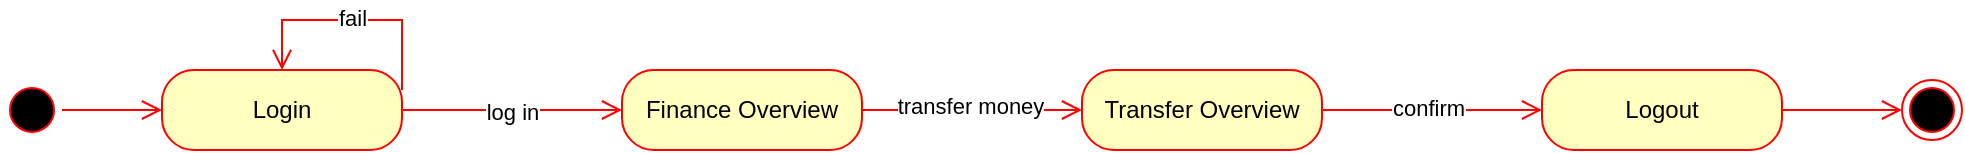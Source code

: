 <mxfile version="24.0.4" type="device">
  <diagram name="Seite-1" id="zIffXLCL3etWGwbl06TL">
    <mxGraphModel dx="1434" dy="746" grid="1" gridSize="10" guides="1" tooltips="1" connect="1" arrows="1" fold="1" page="1" pageScale="1" pageWidth="1100" pageHeight="1700" math="0" shadow="0">
      <root>
        <mxCell id="0" />
        <mxCell id="1" parent="0" />
        <mxCell id="q5A2X5cFmS3yKCoafCRo-1" value="" style="ellipse;html=1;shape=startState;fillColor=#000000;strokeColor=#ff0000;" parent="1" vertex="1">
          <mxGeometry x="80" y="240" width="30" height="30" as="geometry" />
        </mxCell>
        <mxCell id="q5A2X5cFmS3yKCoafCRo-2" value="" style="edgeStyle=orthogonalEdgeStyle;html=1;verticalAlign=bottom;endArrow=open;endSize=8;strokeColor=#ff0000;rounded=0;entryX=0;entryY=0.5;entryDx=0;entryDy=0;" parent="1" source="q5A2X5cFmS3yKCoafCRo-1" target="q5A2X5cFmS3yKCoafCRo-3" edge="1">
          <mxGeometry relative="1" as="geometry">
            <mxPoint x="95" y="330" as="targetPoint" />
          </mxGeometry>
        </mxCell>
        <mxCell id="q5A2X5cFmS3yKCoafCRo-3" value="Login" style="rounded=1;whiteSpace=wrap;html=1;arcSize=40;fontColor=#000000;fillColor=#ffffc0;strokeColor=#ff0000;" parent="1" vertex="1">
          <mxGeometry x="160" y="235" width="120" height="40" as="geometry" />
        </mxCell>
        <mxCell id="q5A2X5cFmS3yKCoafCRo-4" value="" style="edgeStyle=orthogonalEdgeStyle;html=1;verticalAlign=bottom;endArrow=open;endSize=8;strokeColor=#ff0000;rounded=0;entryX=0;entryY=0.5;entryDx=0;entryDy=0;" parent="1" source="q5A2X5cFmS3yKCoafCRo-3" target="q5A2X5cFmS3yKCoafCRo-5" edge="1">
          <mxGeometry relative="1" as="geometry">
            <mxPoint x="370" y="340" as="targetPoint" />
          </mxGeometry>
        </mxCell>
        <mxCell id="q5A2X5cFmS3yKCoafCRo-12" value="log in" style="edgeLabel;html=1;align=center;verticalAlign=middle;resizable=0;points=[];" parent="q5A2X5cFmS3yKCoafCRo-4" vertex="1" connectable="0">
          <mxGeometry y="-1" relative="1" as="geometry">
            <mxPoint as="offset" />
          </mxGeometry>
        </mxCell>
        <mxCell id="q5A2X5cFmS3yKCoafCRo-5" value="Finance Overview" style="rounded=1;whiteSpace=wrap;html=1;arcSize=40;fontColor=#000000;fillColor=#ffffc0;strokeColor=#ff0000;" parent="1" vertex="1">
          <mxGeometry x="390" y="235" width="120" height="40" as="geometry" />
        </mxCell>
        <mxCell id="q5A2X5cFmS3yKCoafCRo-6" value="" style="edgeStyle=orthogonalEdgeStyle;html=1;verticalAlign=bottom;endArrow=open;endSize=8;strokeColor=#ff0000;rounded=0;entryX=0;entryY=0.5;entryDx=0;entryDy=0;" parent="1" source="q5A2X5cFmS3yKCoafCRo-5" target="q5A2X5cFmS3yKCoafCRo-7" edge="1">
          <mxGeometry relative="1" as="geometry">
            <mxPoint x="480" y="340" as="targetPoint" />
          </mxGeometry>
        </mxCell>
        <mxCell id="q5A2X5cFmS3yKCoafCRo-13" value="transfer money" style="edgeLabel;html=1;align=center;verticalAlign=middle;resizable=0;points=[];" parent="q5A2X5cFmS3yKCoafCRo-6" vertex="1" connectable="0">
          <mxGeometry x="-0.018" y="2" relative="1" as="geometry">
            <mxPoint as="offset" />
          </mxGeometry>
        </mxCell>
        <mxCell id="q5A2X5cFmS3yKCoafCRo-7" value="Transfer Overview" style="rounded=1;whiteSpace=wrap;html=1;arcSize=40;fontColor=#000000;fillColor=#ffffc0;strokeColor=#ff0000;" parent="1" vertex="1">
          <mxGeometry x="620" y="235" width="120" height="40" as="geometry" />
        </mxCell>
        <mxCell id="q5A2X5cFmS3yKCoafCRo-8" value="" style="edgeStyle=orthogonalEdgeStyle;html=1;verticalAlign=bottom;endArrow=open;endSize=8;strokeColor=#ff0000;rounded=0;entryX=0;entryY=0.5;entryDx=0;entryDy=0;" parent="1" source="q5A2X5cFmS3yKCoafCRo-7" target="q5A2X5cFmS3yKCoafCRo-9" edge="1">
          <mxGeometry relative="1" as="geometry">
            <mxPoint x="640" y="340" as="targetPoint" />
          </mxGeometry>
        </mxCell>
        <mxCell id="q5A2X5cFmS3yKCoafCRo-14" value="confirm" style="edgeLabel;html=1;align=center;verticalAlign=middle;resizable=0;points=[];" parent="q5A2X5cFmS3yKCoafCRo-8" vertex="1" connectable="0">
          <mxGeometry x="-0.036" y="1" relative="1" as="geometry">
            <mxPoint as="offset" />
          </mxGeometry>
        </mxCell>
        <mxCell id="q5A2X5cFmS3yKCoafCRo-9" value="Logout" style="rounded=1;whiteSpace=wrap;html=1;arcSize=40;fontColor=#000000;fillColor=#ffffc0;strokeColor=#ff0000;" parent="1" vertex="1">
          <mxGeometry x="850" y="235" width="120" height="40" as="geometry" />
        </mxCell>
        <mxCell id="q5A2X5cFmS3yKCoafCRo-10" value="" style="edgeStyle=orthogonalEdgeStyle;html=1;verticalAlign=bottom;endArrow=open;endSize=8;strokeColor=#ff0000;rounded=0;entryX=0;entryY=0.5;entryDx=0;entryDy=0;" parent="1" source="q5A2X5cFmS3yKCoafCRo-9" target="q5A2X5cFmS3yKCoafCRo-11" edge="1">
          <mxGeometry relative="1" as="geometry">
            <mxPoint x="900" y="340" as="targetPoint" />
          </mxGeometry>
        </mxCell>
        <mxCell id="q5A2X5cFmS3yKCoafCRo-11" value="" style="ellipse;html=1;shape=endState;fillColor=#000000;strokeColor=#ff0000;" parent="1" vertex="1">
          <mxGeometry x="1030" y="240" width="30" height="30" as="geometry" />
        </mxCell>
        <mxCell id="cmSX_3dIyyElVJIrN0si-1" value="" style="edgeStyle=orthogonalEdgeStyle;html=1;verticalAlign=bottom;endArrow=open;endSize=8;strokeColor=#ff0000;rounded=0;entryX=0.5;entryY=0;entryDx=0;entryDy=0;exitX=1;exitY=0.25;exitDx=0;exitDy=0;" edge="1" parent="1" source="q5A2X5cFmS3yKCoafCRo-3" target="q5A2X5cFmS3yKCoafCRo-3">
          <mxGeometry relative="1" as="geometry">
            <mxPoint x="400" y="265" as="targetPoint" />
            <mxPoint x="290" y="265" as="sourcePoint" />
            <Array as="points">
              <mxPoint x="280" y="210" />
              <mxPoint x="220" y="210" />
            </Array>
          </mxGeometry>
        </mxCell>
        <mxCell id="cmSX_3dIyyElVJIrN0si-2" value="fail" style="edgeLabel;html=1;align=center;verticalAlign=middle;resizable=0;points=[];" vertex="1" connectable="0" parent="cmSX_3dIyyElVJIrN0si-1">
          <mxGeometry y="-1" relative="1" as="geometry">
            <mxPoint as="offset" />
          </mxGeometry>
        </mxCell>
      </root>
    </mxGraphModel>
  </diagram>
</mxfile>
